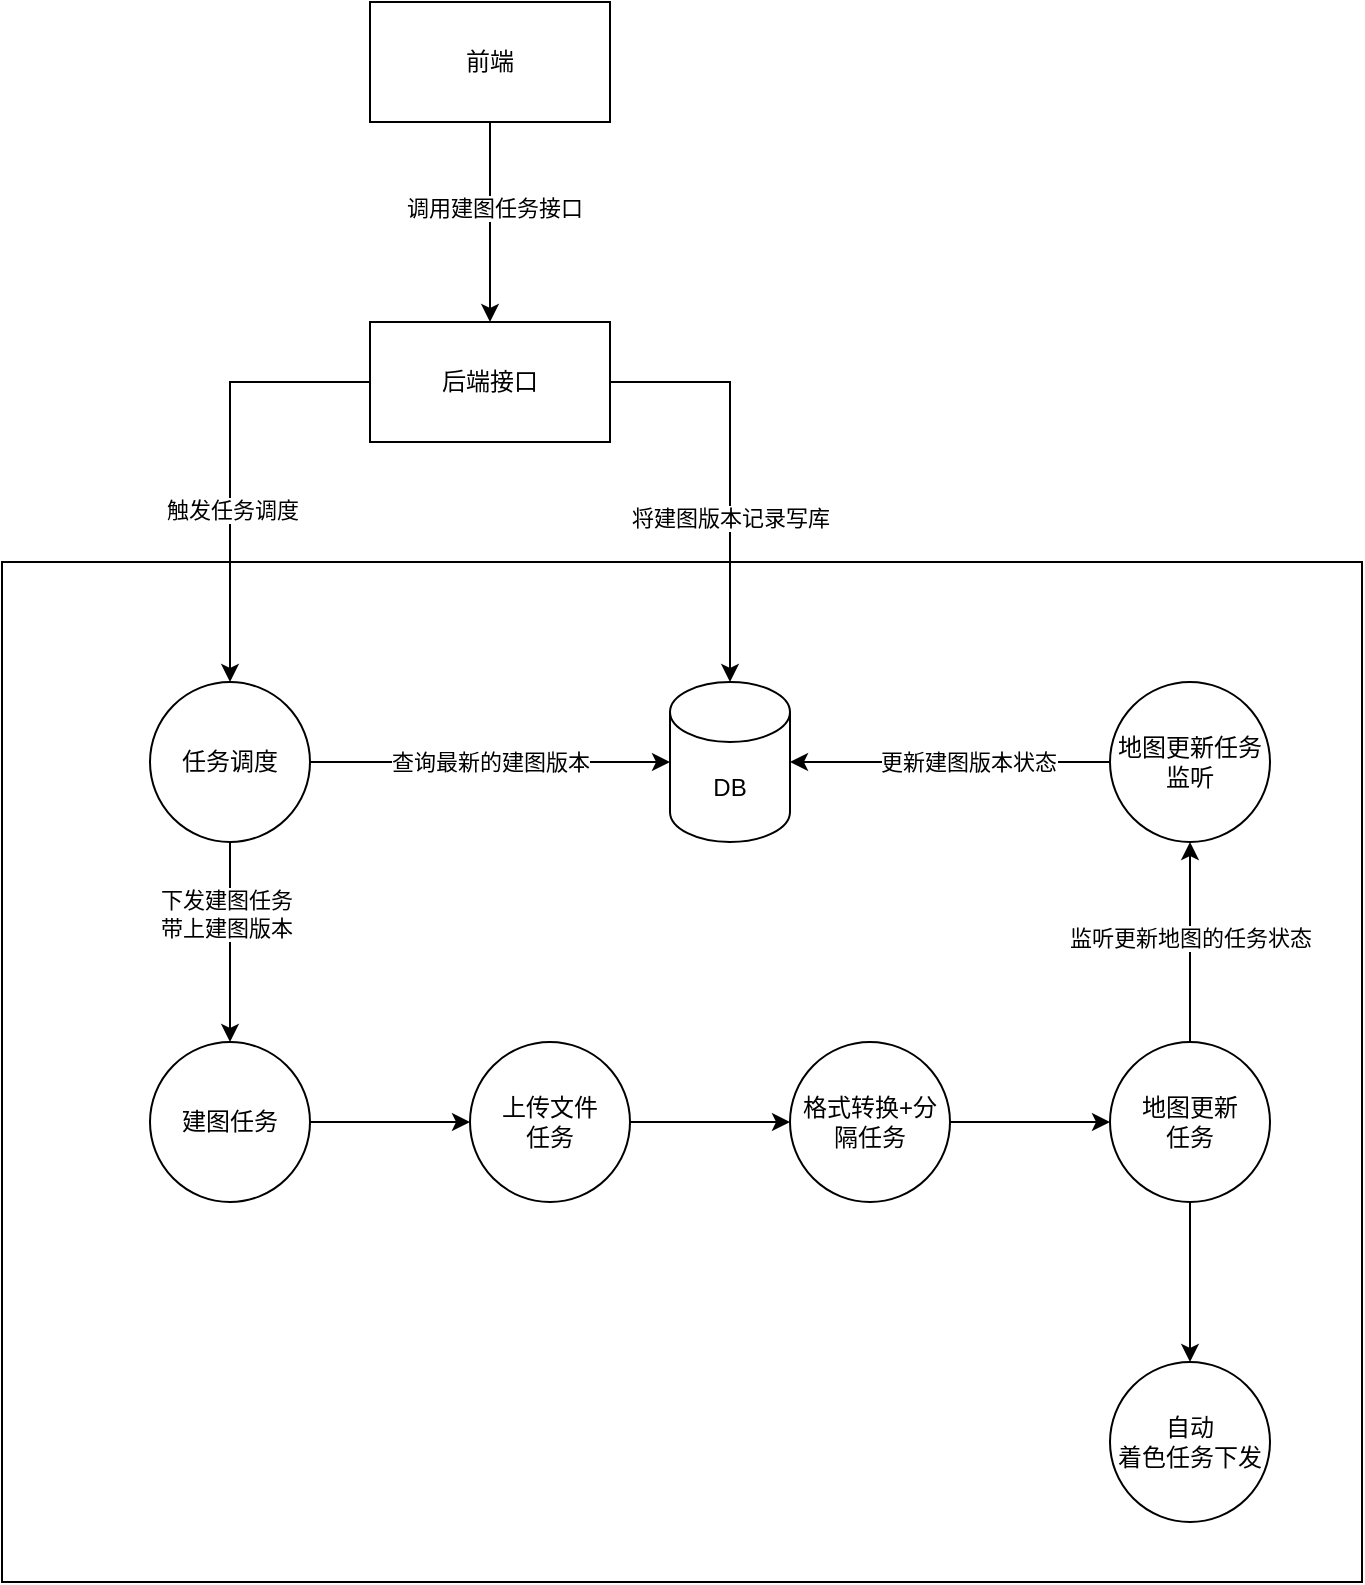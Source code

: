 <mxfile version="15.4.3" type="github">
  <diagram id="U1JF1a8yleO5Nu3D4Tec" name="Page-1">
    <mxGraphModel dx="1666" dy="680" grid="1" gridSize="10" guides="1" tooltips="1" connect="1" arrows="1" fold="1" page="1" pageScale="1" pageWidth="827" pageHeight="1169" math="0" shadow="0">
      <root>
        <mxCell id="0" />
        <mxCell id="1" parent="0" />
        <mxCell id="7hZ_vL88aZJJkCajUHEH-1" value="" style="rounded=0;whiteSpace=wrap;html=1;" vertex="1" parent="1">
          <mxGeometry x="80" y="300" width="680" height="510" as="geometry" />
        </mxCell>
        <mxCell id="9FX9xKna8-z17BfK_glb-8" value="" style="edgeStyle=orthogonalEdgeStyle;rounded=0;orthogonalLoop=1;jettySize=auto;html=1;" parent="1" source="9FX9xKna8-z17BfK_glb-6" target="9FX9xKna8-z17BfK_glb-7" edge="1">
          <mxGeometry relative="1" as="geometry" />
        </mxCell>
        <mxCell id="9FX9xKna8-z17BfK_glb-6" value="建图任务" style="ellipse;whiteSpace=wrap;html=1;aspect=fixed;" parent="1" vertex="1">
          <mxGeometry x="154" y="540" width="80" height="80" as="geometry" />
        </mxCell>
        <mxCell id="9FX9xKna8-z17BfK_glb-10" value="" style="edgeStyle=orthogonalEdgeStyle;rounded=0;orthogonalLoop=1;jettySize=auto;html=1;" parent="1" source="9FX9xKna8-z17BfK_glb-7" target="9FX9xKna8-z17BfK_glb-9" edge="1">
          <mxGeometry relative="1" as="geometry" />
        </mxCell>
        <mxCell id="9FX9xKna8-z17BfK_glb-7" value="上传文件&lt;br&gt;任务" style="ellipse;whiteSpace=wrap;html=1;aspect=fixed;" parent="1" vertex="1">
          <mxGeometry x="314" y="540" width="80" height="80" as="geometry" />
        </mxCell>
        <mxCell id="9FX9xKna8-z17BfK_glb-12" value="" style="edgeStyle=orthogonalEdgeStyle;rounded=0;orthogonalLoop=1;jettySize=auto;html=1;" parent="1" source="9FX9xKna8-z17BfK_glb-9" target="9FX9xKna8-z17BfK_glb-11" edge="1">
          <mxGeometry relative="1" as="geometry" />
        </mxCell>
        <mxCell id="9FX9xKna8-z17BfK_glb-9" value="格式转换+分隔任务" style="ellipse;whiteSpace=wrap;html=1;aspect=fixed;" parent="1" vertex="1">
          <mxGeometry x="474" y="540" width="80" height="80" as="geometry" />
        </mxCell>
        <mxCell id="9FX9xKna8-z17BfK_glb-19" style="edgeStyle=orthogonalEdgeStyle;rounded=0;orthogonalLoop=1;jettySize=auto;html=1;exitX=0.5;exitY=0;exitDx=0;exitDy=0;entryX=0.5;entryY=1;entryDx=0;entryDy=0;" parent="1" source="9FX9xKna8-z17BfK_glb-11" target="9FX9xKna8-z17BfK_glb-18" edge="1">
          <mxGeometry relative="1" as="geometry" />
        </mxCell>
        <mxCell id="9FX9xKna8-z17BfK_glb-23" value="监听更新地图的任务状态" style="edgeLabel;html=1;align=center;verticalAlign=middle;resizable=0;points=[];" parent="9FX9xKna8-z17BfK_glb-19" vertex="1" connectable="0">
          <mxGeometry x="0.04" relative="1" as="geometry">
            <mxPoint as="offset" />
          </mxGeometry>
        </mxCell>
        <mxCell id="9FX9xKna8-z17BfK_glb-26" value="" style="edgeStyle=orthogonalEdgeStyle;rounded=0;orthogonalLoop=1;jettySize=auto;html=1;" parent="1" source="9FX9xKna8-z17BfK_glb-11" target="9FX9xKna8-z17BfK_glb-25" edge="1">
          <mxGeometry relative="1" as="geometry" />
        </mxCell>
        <mxCell id="9FX9xKna8-z17BfK_glb-11" value="地图更新&lt;br&gt;任务" style="ellipse;whiteSpace=wrap;html=1;aspect=fixed;" parent="1" vertex="1">
          <mxGeometry x="634" y="540" width="80" height="80" as="geometry" />
        </mxCell>
        <mxCell id="9FX9xKna8-z17BfK_glb-14" style="edgeStyle=orthogonalEdgeStyle;rounded=0;orthogonalLoop=1;jettySize=auto;html=1;exitX=0.5;exitY=1;exitDx=0;exitDy=0;" parent="1" source="9FX9xKna8-z17BfK_glb-13" target="9FX9xKna8-z17BfK_glb-6" edge="1">
          <mxGeometry relative="1" as="geometry" />
        </mxCell>
        <mxCell id="9FX9xKna8-z17BfK_glb-21" value="下发建图任务&lt;br&gt;带上建图版本" style="edgeLabel;html=1;align=center;verticalAlign=middle;resizable=0;points=[];" parent="9FX9xKna8-z17BfK_glb-14" vertex="1" connectable="0">
          <mxGeometry x="-0.28" y="-2" relative="1" as="geometry">
            <mxPoint as="offset" />
          </mxGeometry>
        </mxCell>
        <mxCell id="7hZ_vL88aZJJkCajUHEH-13" value="查询最新的建图版本" style="edgeStyle=orthogonalEdgeStyle;rounded=0;orthogonalLoop=1;jettySize=auto;html=1;exitX=1;exitY=0.5;exitDx=0;exitDy=0;entryX=0;entryY=0.5;entryDx=0;entryDy=0;entryPerimeter=0;" edge="1" parent="1" source="9FX9xKna8-z17BfK_glb-13" target="9FX9xKna8-z17BfK_glb-15">
          <mxGeometry relative="1" as="geometry" />
        </mxCell>
        <mxCell id="9FX9xKna8-z17BfK_glb-13" value="任务调度" style="ellipse;whiteSpace=wrap;html=1;aspect=fixed;" parent="1" vertex="1">
          <mxGeometry x="154" y="360" width="80" height="80" as="geometry" />
        </mxCell>
        <mxCell id="9FX9xKna8-z17BfK_glb-15" value="DB" style="shape=cylinder3;whiteSpace=wrap;html=1;boundedLbl=1;backgroundOutline=1;size=15;" parent="1" vertex="1">
          <mxGeometry x="414" y="360" width="60" height="80" as="geometry" />
        </mxCell>
        <mxCell id="9FX9xKna8-z17BfK_glb-20" style="edgeStyle=orthogonalEdgeStyle;rounded=0;orthogonalLoop=1;jettySize=auto;html=1;exitX=0;exitY=0.5;exitDx=0;exitDy=0;" parent="1" source="9FX9xKna8-z17BfK_glb-18" target="9FX9xKna8-z17BfK_glb-15" edge="1">
          <mxGeometry relative="1" as="geometry" />
        </mxCell>
        <mxCell id="9FX9xKna8-z17BfK_glb-24" value="更新建图版本状态" style="edgeLabel;html=1;align=center;verticalAlign=middle;resizable=0;points=[];" parent="9FX9xKna8-z17BfK_glb-20" vertex="1" connectable="0">
          <mxGeometry x="-0.113" relative="1" as="geometry">
            <mxPoint as="offset" />
          </mxGeometry>
        </mxCell>
        <mxCell id="9FX9xKna8-z17BfK_glb-18" value="地图更新任务监听" style="ellipse;whiteSpace=wrap;html=1;aspect=fixed;" parent="1" vertex="1">
          <mxGeometry x="634" y="360" width="80" height="80" as="geometry" />
        </mxCell>
        <mxCell id="9FX9xKna8-z17BfK_glb-25" value="自动&lt;br&gt;着色任务下发" style="ellipse;whiteSpace=wrap;html=1;aspect=fixed;" parent="1" vertex="1">
          <mxGeometry x="634" y="700" width="80" height="80" as="geometry" />
        </mxCell>
        <mxCell id="7hZ_vL88aZJJkCajUHEH-9" value="" style="edgeStyle=orthogonalEdgeStyle;rounded=0;orthogonalLoop=1;jettySize=auto;html=1;" edge="1" parent="1" source="7hZ_vL88aZJJkCajUHEH-2" target="7hZ_vL88aZJJkCajUHEH-8">
          <mxGeometry relative="1" as="geometry" />
        </mxCell>
        <mxCell id="7hZ_vL88aZJJkCajUHEH-10" value="调用建图任务接口" style="edgeLabel;html=1;align=center;verticalAlign=middle;resizable=0;points=[];" vertex="1" connectable="0" parent="7hZ_vL88aZJJkCajUHEH-9">
          <mxGeometry x="-0.14" y="2" relative="1" as="geometry">
            <mxPoint as="offset" />
          </mxGeometry>
        </mxCell>
        <mxCell id="7hZ_vL88aZJJkCajUHEH-2" value="前端" style="rounded=0;whiteSpace=wrap;html=1;" vertex="1" parent="1">
          <mxGeometry x="264" y="20" width="120" height="60" as="geometry" />
        </mxCell>
        <mxCell id="7hZ_vL88aZJJkCajUHEH-6" style="edgeStyle=orthogonalEdgeStyle;rounded=0;orthogonalLoop=1;jettySize=auto;html=1;exitX=0;exitY=0.5;exitDx=0;exitDy=0;" edge="1" parent="1" source="7hZ_vL88aZJJkCajUHEH-8" target="9FX9xKna8-z17BfK_glb-13">
          <mxGeometry relative="1" as="geometry">
            <mxPoint x="320" y="210" as="sourcePoint" />
          </mxGeometry>
        </mxCell>
        <mxCell id="7hZ_vL88aZJJkCajUHEH-12" value="触发任务调度" style="edgeLabel;html=1;align=center;verticalAlign=middle;resizable=0;points=[];" vertex="1" connectable="0" parent="7hZ_vL88aZJJkCajUHEH-6">
          <mxGeometry x="0.217" y="1" relative="1" as="geometry">
            <mxPoint as="offset" />
          </mxGeometry>
        </mxCell>
        <mxCell id="7hZ_vL88aZJJkCajUHEH-7" style="edgeStyle=orthogonalEdgeStyle;rounded=0;orthogonalLoop=1;jettySize=auto;html=1;entryX=0.5;entryY=0;entryDx=0;entryDy=0;entryPerimeter=0;" edge="1" parent="1" source="7hZ_vL88aZJJkCajUHEH-8" target="9FX9xKna8-z17BfK_glb-15">
          <mxGeometry relative="1" as="geometry">
            <mxPoint x="360" y="210" as="sourcePoint" />
            <Array as="points">
              <mxPoint x="444" y="210" />
            </Array>
          </mxGeometry>
        </mxCell>
        <mxCell id="7hZ_vL88aZJJkCajUHEH-11" value="将建图版本记录写库" style="edgeLabel;html=1;align=center;verticalAlign=middle;resizable=0;points=[];" vertex="1" connectable="0" parent="7hZ_vL88aZJJkCajUHEH-7">
          <mxGeometry x="0.22" relative="1" as="geometry">
            <mxPoint as="offset" />
          </mxGeometry>
        </mxCell>
        <mxCell id="7hZ_vL88aZJJkCajUHEH-8" value="后端接口" style="rounded=0;whiteSpace=wrap;html=1;" vertex="1" parent="1">
          <mxGeometry x="264" y="180" width="120" height="60" as="geometry" />
        </mxCell>
      </root>
    </mxGraphModel>
  </diagram>
</mxfile>
